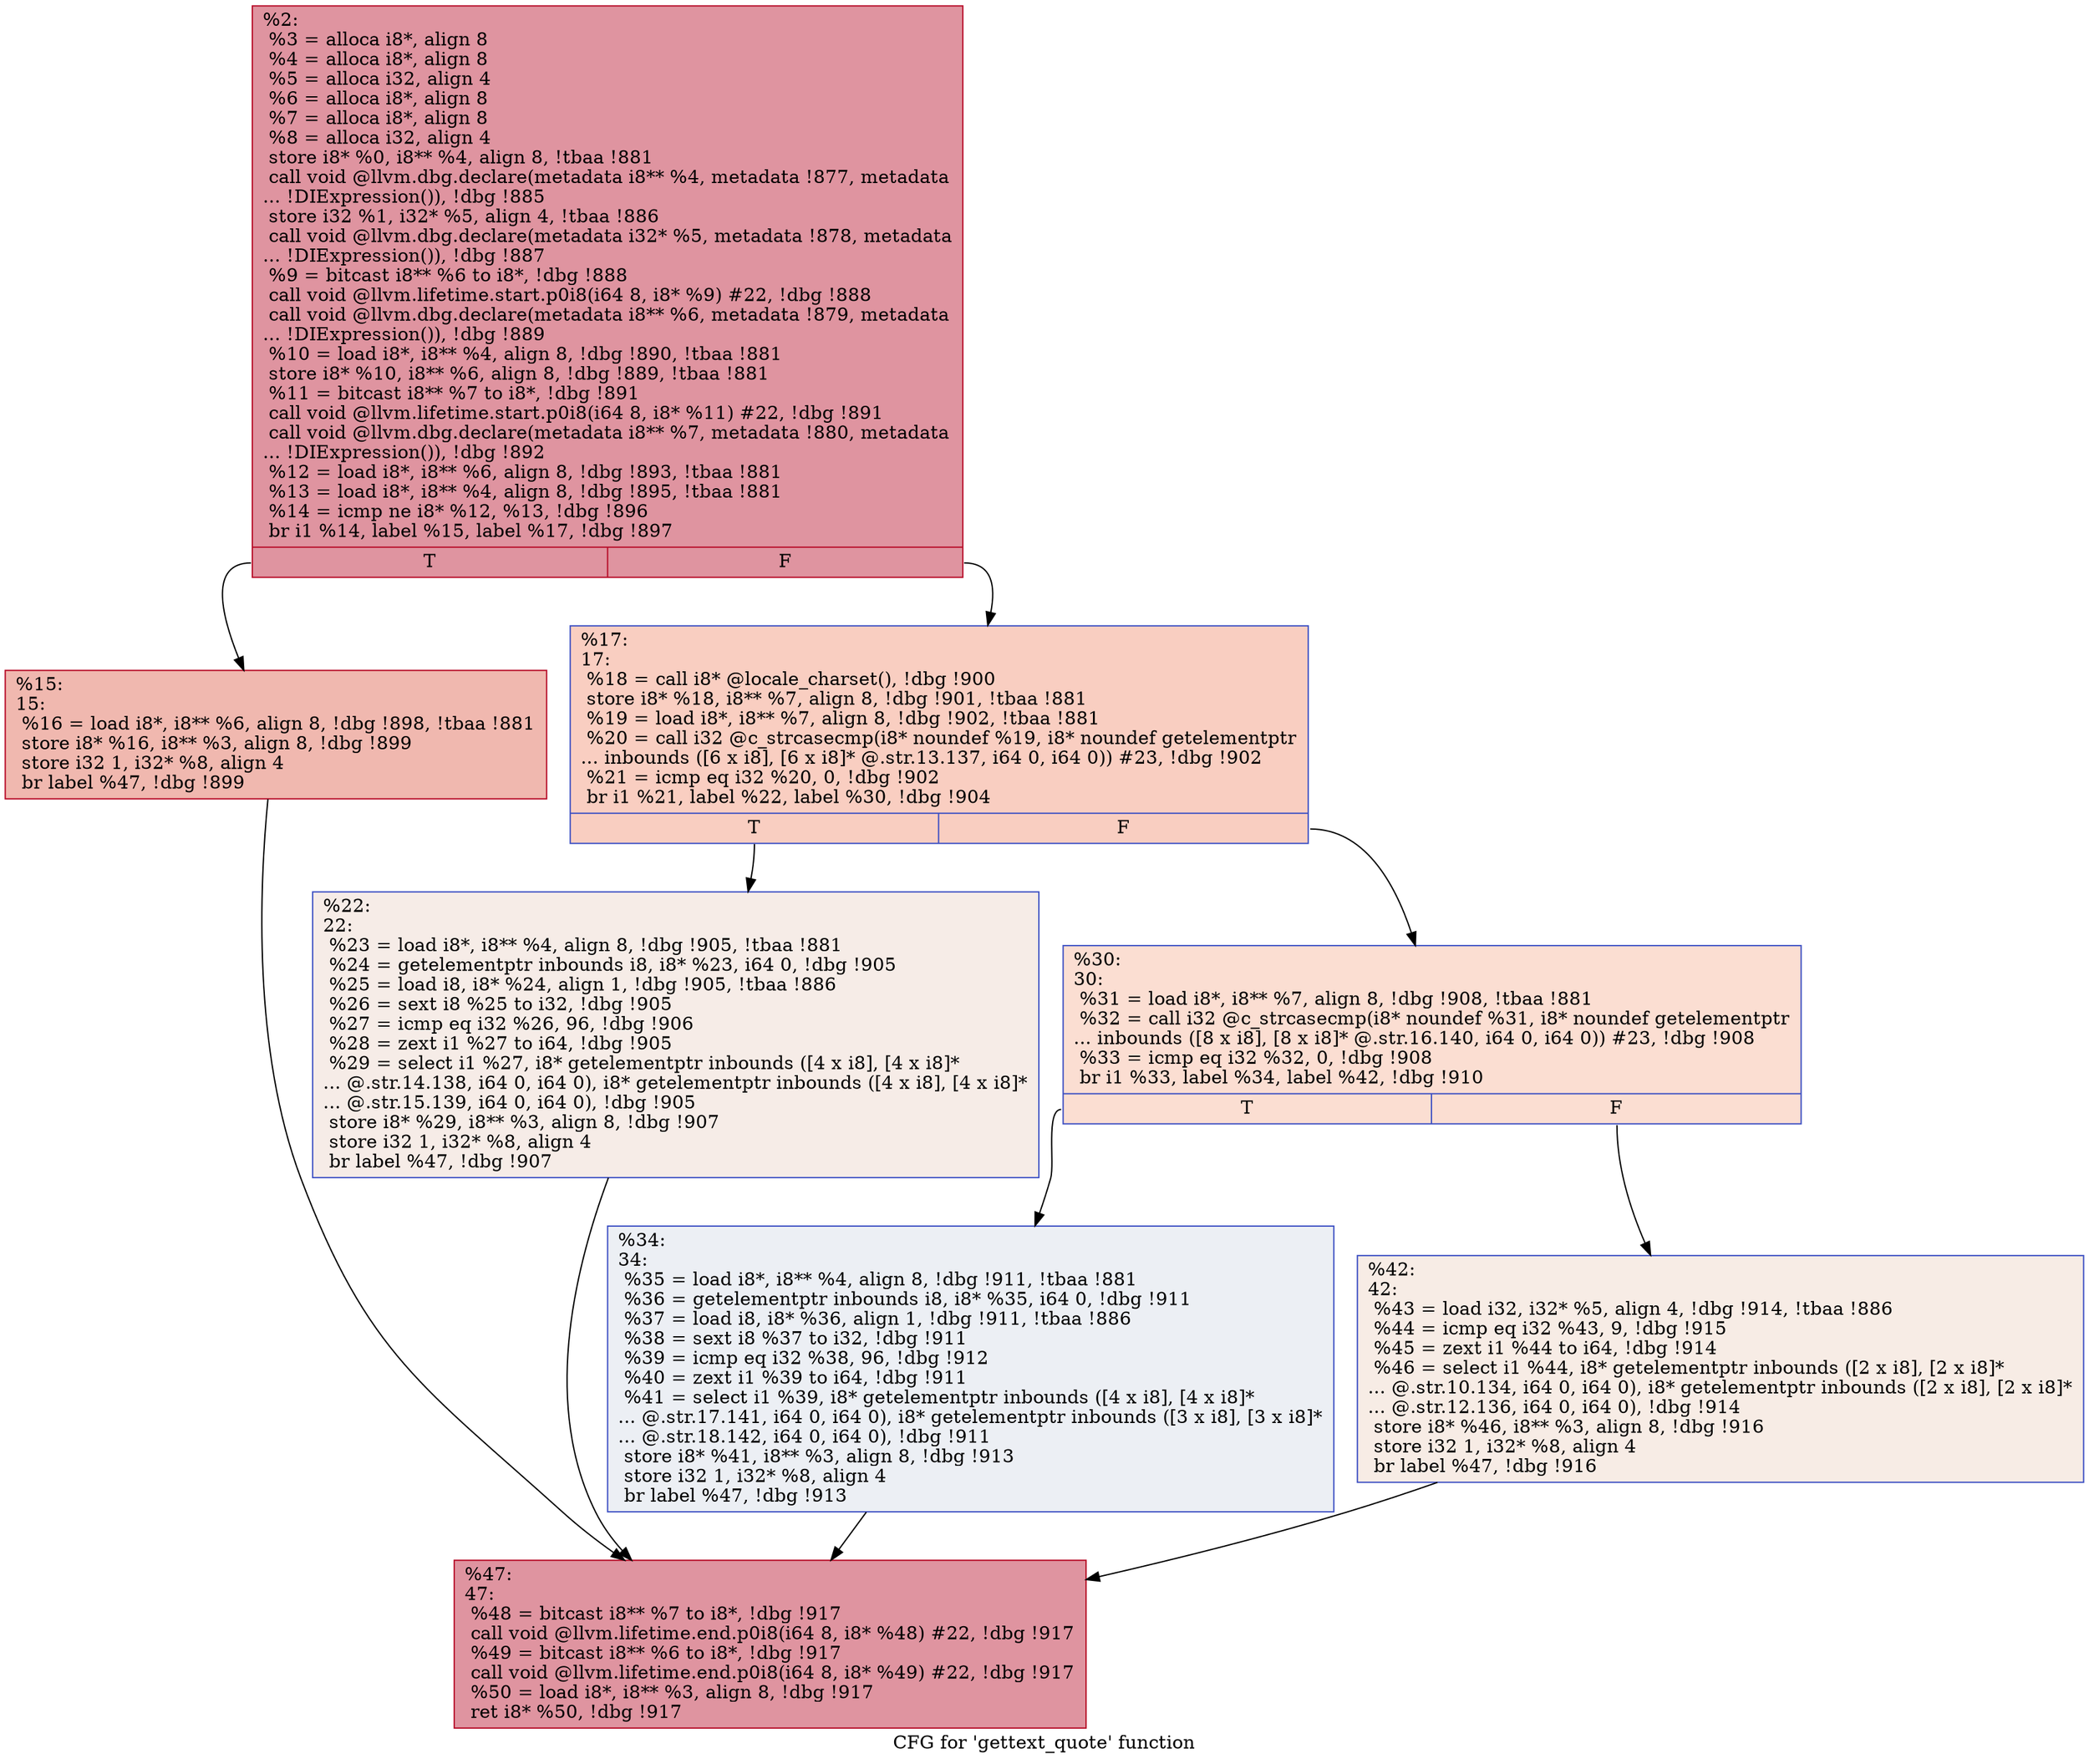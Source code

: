 digraph "CFG for 'gettext_quote' function" {
	label="CFG for 'gettext_quote' function";

	Node0x14094c0 [shape=record,color="#b70d28ff", style=filled, fillcolor="#b70d2870",label="{%2:\l  %3 = alloca i8*, align 8\l  %4 = alloca i8*, align 8\l  %5 = alloca i32, align 4\l  %6 = alloca i8*, align 8\l  %7 = alloca i8*, align 8\l  %8 = alloca i32, align 4\l  store i8* %0, i8** %4, align 8, !tbaa !881\l  call void @llvm.dbg.declare(metadata i8** %4, metadata !877, metadata\l... !DIExpression()), !dbg !885\l  store i32 %1, i32* %5, align 4, !tbaa !886\l  call void @llvm.dbg.declare(metadata i32* %5, metadata !878, metadata\l... !DIExpression()), !dbg !887\l  %9 = bitcast i8** %6 to i8*, !dbg !888\l  call void @llvm.lifetime.start.p0i8(i64 8, i8* %9) #22, !dbg !888\l  call void @llvm.dbg.declare(metadata i8** %6, metadata !879, metadata\l... !DIExpression()), !dbg !889\l  %10 = load i8*, i8** %4, align 8, !dbg !890, !tbaa !881\l  store i8* %10, i8** %6, align 8, !dbg !889, !tbaa !881\l  %11 = bitcast i8** %7 to i8*, !dbg !891\l  call void @llvm.lifetime.start.p0i8(i64 8, i8* %11) #22, !dbg !891\l  call void @llvm.dbg.declare(metadata i8** %7, metadata !880, metadata\l... !DIExpression()), !dbg !892\l  %12 = load i8*, i8** %6, align 8, !dbg !893, !tbaa !881\l  %13 = load i8*, i8** %4, align 8, !dbg !895, !tbaa !881\l  %14 = icmp ne i8* %12, %13, !dbg !896\l  br i1 %14, label %15, label %17, !dbg !897\l|{<s0>T|<s1>F}}"];
	Node0x14094c0:s0 -> Node0x1409510;
	Node0x14094c0:s1 -> Node0x1409560;
	Node0x1409510 [shape=record,color="#b70d28ff", style=filled, fillcolor="#dc5d4a70",label="{%15:\l15:                                               \l  %16 = load i8*, i8** %6, align 8, !dbg !898, !tbaa !881\l  store i8* %16, i8** %3, align 8, !dbg !899\l  store i32 1, i32* %8, align 4\l  br label %47, !dbg !899\l}"];
	Node0x1409510 -> Node0x14096f0;
	Node0x1409560 [shape=record,color="#3d50c3ff", style=filled, fillcolor="#f2907270",label="{%17:\l17:                                               \l  %18 = call i8* @locale_charset(), !dbg !900\l  store i8* %18, i8** %7, align 8, !dbg !901, !tbaa !881\l  %19 = load i8*, i8** %7, align 8, !dbg !902, !tbaa !881\l  %20 = call i32 @c_strcasecmp(i8* noundef %19, i8* noundef getelementptr\l... inbounds ([6 x i8], [6 x i8]* @.str.13.137, i64 0, i64 0)) #23, !dbg !902\l  %21 = icmp eq i32 %20, 0, !dbg !902\l  br i1 %21, label %22, label %30, !dbg !904\l|{<s0>T|<s1>F}}"];
	Node0x1409560:s0 -> Node0x14095b0;
	Node0x1409560:s1 -> Node0x1409600;
	Node0x14095b0 [shape=record,color="#3d50c3ff", style=filled, fillcolor="#ead5c970",label="{%22:\l22:                                               \l  %23 = load i8*, i8** %4, align 8, !dbg !905, !tbaa !881\l  %24 = getelementptr inbounds i8, i8* %23, i64 0, !dbg !905\l  %25 = load i8, i8* %24, align 1, !dbg !905, !tbaa !886\l  %26 = sext i8 %25 to i32, !dbg !905\l  %27 = icmp eq i32 %26, 96, !dbg !906\l  %28 = zext i1 %27 to i64, !dbg !905\l  %29 = select i1 %27, i8* getelementptr inbounds ([4 x i8], [4 x i8]*\l... @.str.14.138, i64 0, i64 0), i8* getelementptr inbounds ([4 x i8], [4 x i8]*\l... @.str.15.139, i64 0, i64 0), !dbg !905\l  store i8* %29, i8** %3, align 8, !dbg !907\l  store i32 1, i32* %8, align 4\l  br label %47, !dbg !907\l}"];
	Node0x14095b0 -> Node0x14096f0;
	Node0x1409600 [shape=record,color="#3d50c3ff", style=filled, fillcolor="#f7b59970",label="{%30:\l30:                                               \l  %31 = load i8*, i8** %7, align 8, !dbg !908, !tbaa !881\l  %32 = call i32 @c_strcasecmp(i8* noundef %31, i8* noundef getelementptr\l... inbounds ([8 x i8], [8 x i8]* @.str.16.140, i64 0, i64 0)) #23, !dbg !908\l  %33 = icmp eq i32 %32, 0, !dbg !908\l  br i1 %33, label %34, label %42, !dbg !910\l|{<s0>T|<s1>F}}"];
	Node0x1409600:s0 -> Node0x1409650;
	Node0x1409600:s1 -> Node0x14096a0;
	Node0x1409650 [shape=record,color="#3d50c3ff", style=filled, fillcolor="#d4dbe670",label="{%34:\l34:                                               \l  %35 = load i8*, i8** %4, align 8, !dbg !911, !tbaa !881\l  %36 = getelementptr inbounds i8, i8* %35, i64 0, !dbg !911\l  %37 = load i8, i8* %36, align 1, !dbg !911, !tbaa !886\l  %38 = sext i8 %37 to i32, !dbg !911\l  %39 = icmp eq i32 %38, 96, !dbg !912\l  %40 = zext i1 %39 to i64, !dbg !911\l  %41 = select i1 %39, i8* getelementptr inbounds ([4 x i8], [4 x i8]*\l... @.str.17.141, i64 0, i64 0), i8* getelementptr inbounds ([3 x i8], [3 x i8]*\l... @.str.18.142, i64 0, i64 0), !dbg !911\l  store i8* %41, i8** %3, align 8, !dbg !913\l  store i32 1, i32* %8, align 4\l  br label %47, !dbg !913\l}"];
	Node0x1409650 -> Node0x14096f0;
	Node0x14096a0 [shape=record,color="#3d50c3ff", style=filled, fillcolor="#ecd3c570",label="{%42:\l42:                                               \l  %43 = load i32, i32* %5, align 4, !dbg !914, !tbaa !886\l  %44 = icmp eq i32 %43, 9, !dbg !915\l  %45 = zext i1 %44 to i64, !dbg !914\l  %46 = select i1 %44, i8* getelementptr inbounds ([2 x i8], [2 x i8]*\l... @.str.10.134, i64 0, i64 0), i8* getelementptr inbounds ([2 x i8], [2 x i8]*\l... @.str.12.136, i64 0, i64 0), !dbg !914\l  store i8* %46, i8** %3, align 8, !dbg !916\l  store i32 1, i32* %8, align 4\l  br label %47, !dbg !916\l}"];
	Node0x14096a0 -> Node0x14096f0;
	Node0x14096f0 [shape=record,color="#b70d28ff", style=filled, fillcolor="#b70d2870",label="{%47:\l47:                                               \l  %48 = bitcast i8** %7 to i8*, !dbg !917\l  call void @llvm.lifetime.end.p0i8(i64 8, i8* %48) #22, !dbg !917\l  %49 = bitcast i8** %6 to i8*, !dbg !917\l  call void @llvm.lifetime.end.p0i8(i64 8, i8* %49) #22, !dbg !917\l  %50 = load i8*, i8** %3, align 8, !dbg !917\l  ret i8* %50, !dbg !917\l}"];
}
